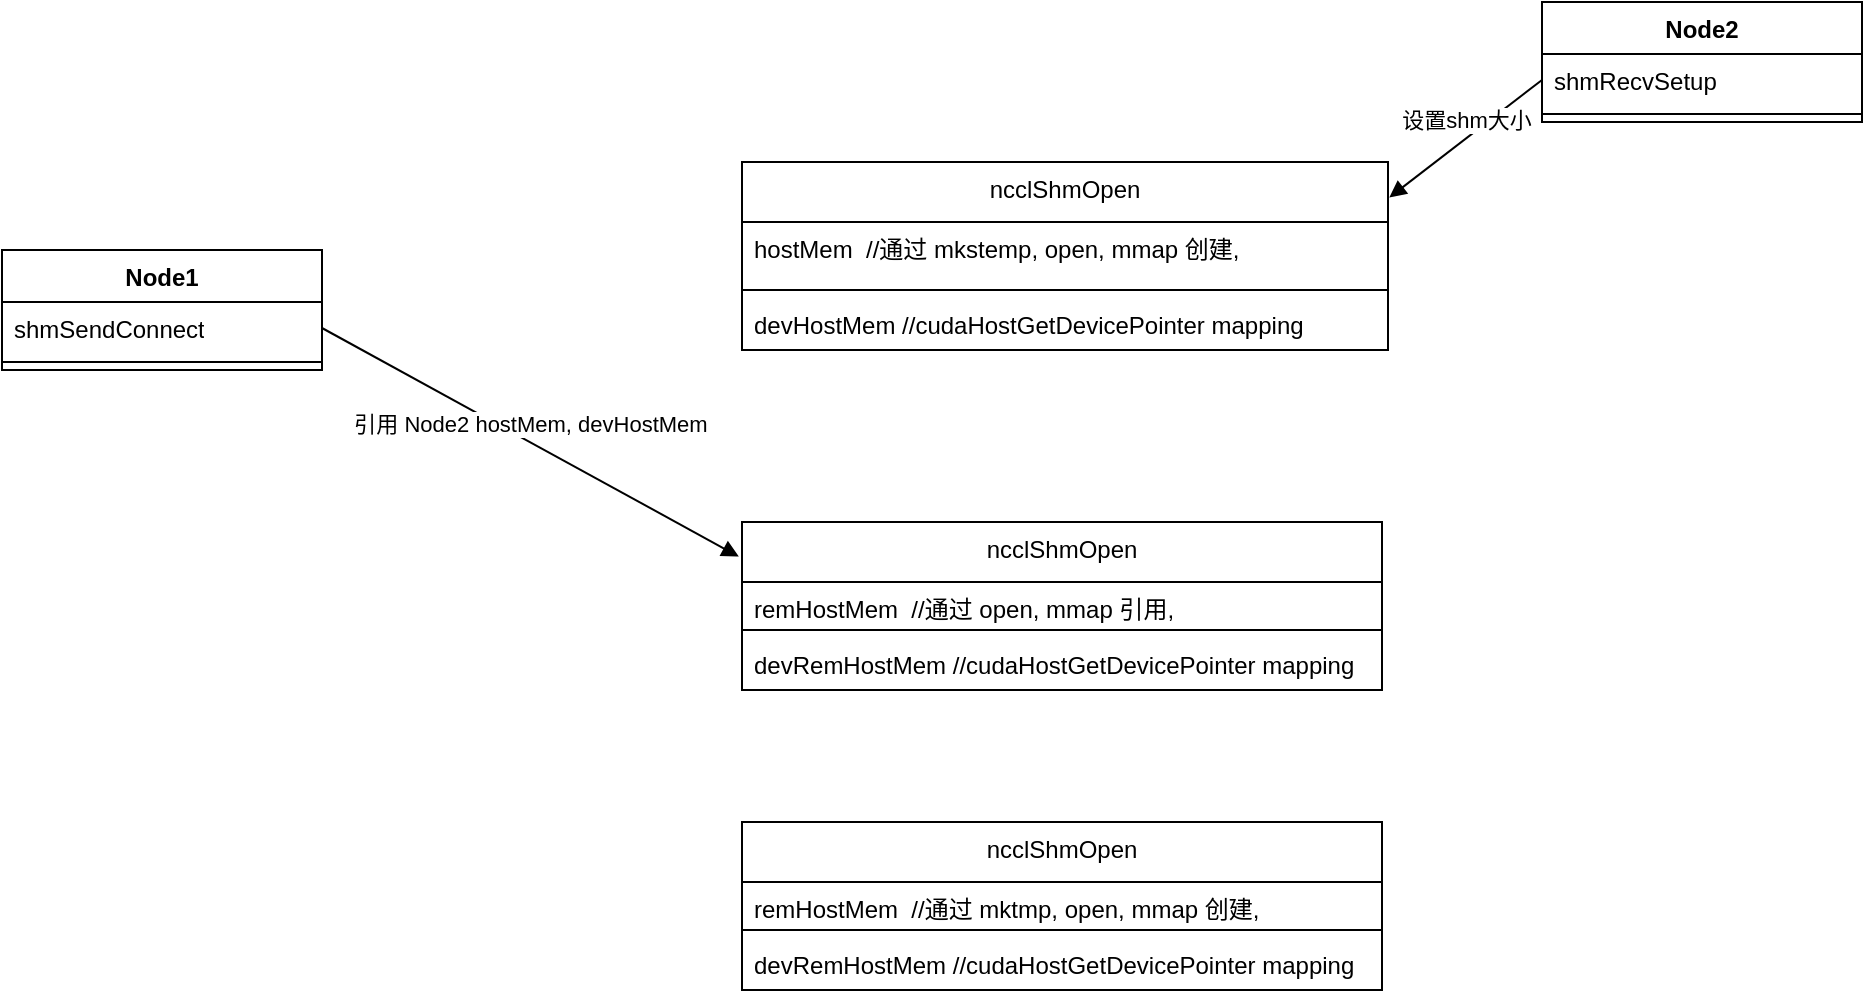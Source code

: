 <mxfile version="24.8.8">
  <diagram name="Page-1" id="Dgcp7kBMrUGKEQ_Mz09O">
    <mxGraphModel dx="2253" dy="527" grid="1" gridSize="10" guides="1" tooltips="1" connect="1" arrows="1" fold="1" page="1" pageScale="1" pageWidth="850" pageHeight="1100" math="0" shadow="0">
      <root>
        <mxCell id="0" />
        <mxCell id="1" parent="0" />
        <mxCell id="ZFk2LEt_zFQZBbhwsWkd-2" value="Node2" style="swimlane;fontStyle=1;align=center;verticalAlign=top;childLayout=stackLayout;horizontal=1;startSize=26;horizontalStack=0;resizeParent=1;resizeParentMax=0;resizeLast=0;collapsible=1;marginBottom=0;whiteSpace=wrap;html=1;" vertex="1" parent="1">
          <mxGeometry x="650" y="140" width="160" height="60" as="geometry" />
        </mxCell>
        <mxCell id="ZFk2LEt_zFQZBbhwsWkd-3" value="shmRecvSetup" style="text;strokeColor=none;fillColor=none;align=left;verticalAlign=top;spacingLeft=4;spacingRight=4;overflow=hidden;rotatable=0;points=[[0,0.5],[1,0.5]];portConstraint=eastwest;whiteSpace=wrap;html=1;" vertex="1" parent="ZFk2LEt_zFQZBbhwsWkd-2">
          <mxGeometry y="26" width="160" height="26" as="geometry" />
        </mxCell>
        <mxCell id="ZFk2LEt_zFQZBbhwsWkd-4" value="" style="line;strokeWidth=1;fillColor=none;align=left;verticalAlign=middle;spacingTop=-1;spacingLeft=3;spacingRight=3;rotatable=0;labelPosition=right;points=[];portConstraint=eastwest;strokeColor=inherit;" vertex="1" parent="ZFk2LEt_zFQZBbhwsWkd-2">
          <mxGeometry y="52" width="160" height="8" as="geometry" />
        </mxCell>
        <mxCell id="ZFk2LEt_zFQZBbhwsWkd-6" value="Node1" style="swimlane;fontStyle=1;align=center;verticalAlign=top;childLayout=stackLayout;horizontal=1;startSize=26;horizontalStack=0;resizeParent=1;resizeParentMax=0;resizeLast=0;collapsible=1;marginBottom=0;whiteSpace=wrap;html=1;" vertex="1" parent="1">
          <mxGeometry x="-120" y="264" width="160" height="60" as="geometry" />
        </mxCell>
        <mxCell id="ZFk2LEt_zFQZBbhwsWkd-7" value="shmSendConnect" style="text;strokeColor=none;fillColor=none;align=left;verticalAlign=top;spacingLeft=4;spacingRight=4;overflow=hidden;rotatable=0;points=[[0,0.5],[1,0.5]];portConstraint=eastwest;whiteSpace=wrap;html=1;" vertex="1" parent="ZFk2LEt_zFQZBbhwsWkd-6">
          <mxGeometry y="26" width="160" height="26" as="geometry" />
        </mxCell>
        <mxCell id="ZFk2LEt_zFQZBbhwsWkd-8" value="" style="line;strokeWidth=1;fillColor=none;align=left;verticalAlign=middle;spacingTop=-1;spacingLeft=3;spacingRight=3;rotatable=0;labelPosition=right;points=[];portConstraint=eastwest;strokeColor=inherit;" vertex="1" parent="ZFk2LEt_zFQZBbhwsWkd-6">
          <mxGeometry y="52" width="160" height="8" as="geometry" />
        </mxCell>
        <mxCell id="ZFk2LEt_zFQZBbhwsWkd-14" value="&lt;span style=&quot;font-weight: 400; text-align: left;&quot;&gt;ncclShmOpen&lt;br&gt;&lt;/span&gt;" style="swimlane;fontStyle=1;align=center;verticalAlign=top;childLayout=stackLayout;horizontal=1;startSize=30;horizontalStack=0;resizeParent=1;resizeParentMax=0;resizeLast=0;collapsible=1;marginBottom=0;whiteSpace=wrap;html=1;" vertex="1" parent="1">
          <mxGeometry x="250" y="220" width="323" height="94" as="geometry" />
        </mxCell>
        <mxCell id="ZFk2LEt_zFQZBbhwsWkd-15" value="hostMem&amp;nbsp; //通过 mkstemp, open, mmap 创建,&amp;nbsp;" style="text;strokeColor=none;fillColor=none;align=left;verticalAlign=top;spacingLeft=4;spacingRight=4;overflow=hidden;rotatable=0;points=[[0,0.5],[1,0.5]];portConstraint=eastwest;whiteSpace=wrap;html=1;" vertex="1" parent="ZFk2LEt_zFQZBbhwsWkd-14">
          <mxGeometry y="30" width="323" height="30" as="geometry" />
        </mxCell>
        <mxCell id="ZFk2LEt_zFQZBbhwsWkd-16" value="" style="line;strokeWidth=1;fillColor=none;align=left;verticalAlign=middle;spacingTop=-1;spacingLeft=3;spacingRight=3;rotatable=0;labelPosition=right;points=[];portConstraint=eastwest;strokeColor=inherit;" vertex="1" parent="ZFk2LEt_zFQZBbhwsWkd-14">
          <mxGeometry y="60" width="323" height="8" as="geometry" />
        </mxCell>
        <mxCell id="ZFk2LEt_zFQZBbhwsWkd-17" value="devHostMem //cudaHostGetDevicePointer mapping" style="text;strokeColor=none;fillColor=none;align=left;verticalAlign=top;spacingLeft=4;spacingRight=4;overflow=hidden;rotatable=0;points=[[0,0.5],[1,0.5]];portConstraint=eastwest;whiteSpace=wrap;html=1;" vertex="1" parent="ZFk2LEt_zFQZBbhwsWkd-14">
          <mxGeometry y="68" width="323" height="26" as="geometry" />
        </mxCell>
        <mxCell id="ZFk2LEt_zFQZBbhwsWkd-18" value="设置shm大小" style="html=1;verticalAlign=bottom;endArrow=block;curved=0;rounded=0;exitX=0;exitY=0.5;exitDx=0;exitDy=0;entryX=1.002;entryY=0.189;entryDx=0;entryDy=0;entryPerimeter=0;" edge="1" parent="1" source="ZFk2LEt_zFQZBbhwsWkd-3" target="ZFk2LEt_zFQZBbhwsWkd-14">
          <mxGeometry width="80" relative="1" as="geometry">
            <mxPoint x="110" y="300" as="sourcePoint" />
            <mxPoint x="190" y="300" as="targetPoint" />
          </mxGeometry>
        </mxCell>
        <mxCell id="ZFk2LEt_zFQZBbhwsWkd-19" value="&lt;span style=&quot;font-weight: 400; text-align: left;&quot;&gt;ncclShmOpen&lt;br&gt;&lt;/span&gt;" style="swimlane;fontStyle=1;align=center;verticalAlign=top;childLayout=stackLayout;horizontal=1;startSize=30;horizontalStack=0;resizeParent=1;resizeParentMax=0;resizeLast=0;collapsible=1;marginBottom=0;whiteSpace=wrap;html=1;" vertex="1" parent="1">
          <mxGeometry x="250" y="400" width="320" height="84" as="geometry" />
        </mxCell>
        <mxCell id="ZFk2LEt_zFQZBbhwsWkd-20" value="remHostMem&amp;nbsp; //通过 open, mmap 引用,&amp;nbsp;" style="text;strokeColor=none;fillColor=none;align=left;verticalAlign=top;spacingLeft=4;spacingRight=4;overflow=hidden;rotatable=0;points=[[0,0.5],[1,0.5]];portConstraint=eastwest;whiteSpace=wrap;html=1;" vertex="1" parent="ZFk2LEt_zFQZBbhwsWkd-19">
          <mxGeometry y="30" width="320" height="20" as="geometry" />
        </mxCell>
        <mxCell id="ZFk2LEt_zFQZBbhwsWkd-21" value="" style="line;strokeWidth=1;fillColor=none;align=left;verticalAlign=middle;spacingTop=-1;spacingLeft=3;spacingRight=3;rotatable=0;labelPosition=right;points=[];portConstraint=eastwest;strokeColor=inherit;" vertex="1" parent="ZFk2LEt_zFQZBbhwsWkd-19">
          <mxGeometry y="50" width="320" height="8" as="geometry" />
        </mxCell>
        <mxCell id="ZFk2LEt_zFQZBbhwsWkd-22" value="devRemHostMem //cudaHostGetDevicePointer mapping" style="text;strokeColor=none;fillColor=none;align=left;verticalAlign=top;spacingLeft=4;spacingRight=4;overflow=hidden;rotatable=0;points=[[0,0.5],[1,0.5]];portConstraint=eastwest;whiteSpace=wrap;html=1;" vertex="1" parent="ZFk2LEt_zFQZBbhwsWkd-19">
          <mxGeometry y="58" width="320" height="26" as="geometry" />
        </mxCell>
        <mxCell id="ZFk2LEt_zFQZBbhwsWkd-23" value="引用 Node2 hostMem, devHostMem" style="html=1;verticalAlign=bottom;endArrow=block;curved=0;rounded=0;exitX=1;exitY=0.5;exitDx=0;exitDy=0;entryX=-0.005;entryY=0.206;entryDx=0;entryDy=0;entryPerimeter=0;" edge="1" parent="1" source="ZFk2LEt_zFQZBbhwsWkd-7" target="ZFk2LEt_zFQZBbhwsWkd-19">
          <mxGeometry width="80" relative="1" as="geometry">
            <mxPoint x="660" y="189" as="sourcePoint" />
            <mxPoint x="586" y="256" as="targetPoint" />
          </mxGeometry>
        </mxCell>
        <mxCell id="ZFk2LEt_zFQZBbhwsWkd-24" value="&lt;span style=&quot;font-weight: 400; text-align: left;&quot;&gt;ncclShmOpen&lt;br&gt;&lt;/span&gt;" style="swimlane;fontStyle=1;align=center;verticalAlign=top;childLayout=stackLayout;horizontal=1;startSize=30;horizontalStack=0;resizeParent=1;resizeParentMax=0;resizeLast=0;collapsible=1;marginBottom=0;whiteSpace=wrap;html=1;" vertex="1" parent="1">
          <mxGeometry x="250" y="550" width="320" height="84" as="geometry" />
        </mxCell>
        <mxCell id="ZFk2LEt_zFQZBbhwsWkd-25" value="remHostMem&amp;nbsp; //通过 mktmp, open, mmap 创建,&amp;nbsp;" style="text;strokeColor=none;fillColor=none;align=left;verticalAlign=top;spacingLeft=4;spacingRight=4;overflow=hidden;rotatable=0;points=[[0,0.5],[1,0.5]];portConstraint=eastwest;whiteSpace=wrap;html=1;" vertex="1" parent="ZFk2LEt_zFQZBbhwsWkd-24">
          <mxGeometry y="30" width="320" height="20" as="geometry" />
        </mxCell>
        <mxCell id="ZFk2LEt_zFQZBbhwsWkd-26" value="" style="line;strokeWidth=1;fillColor=none;align=left;verticalAlign=middle;spacingTop=-1;spacingLeft=3;spacingRight=3;rotatable=0;labelPosition=right;points=[];portConstraint=eastwest;strokeColor=inherit;" vertex="1" parent="ZFk2LEt_zFQZBbhwsWkd-24">
          <mxGeometry y="50" width="320" height="8" as="geometry" />
        </mxCell>
        <mxCell id="ZFk2LEt_zFQZBbhwsWkd-27" value="devRemHostMem //cudaHostGetDevicePointer mapping" style="text;strokeColor=none;fillColor=none;align=left;verticalAlign=top;spacingLeft=4;spacingRight=4;overflow=hidden;rotatable=0;points=[[0,0.5],[1,0.5]];portConstraint=eastwest;whiteSpace=wrap;html=1;" vertex="1" parent="ZFk2LEt_zFQZBbhwsWkd-24">
          <mxGeometry y="58" width="320" height="26" as="geometry" />
        </mxCell>
      </root>
    </mxGraphModel>
  </diagram>
</mxfile>
